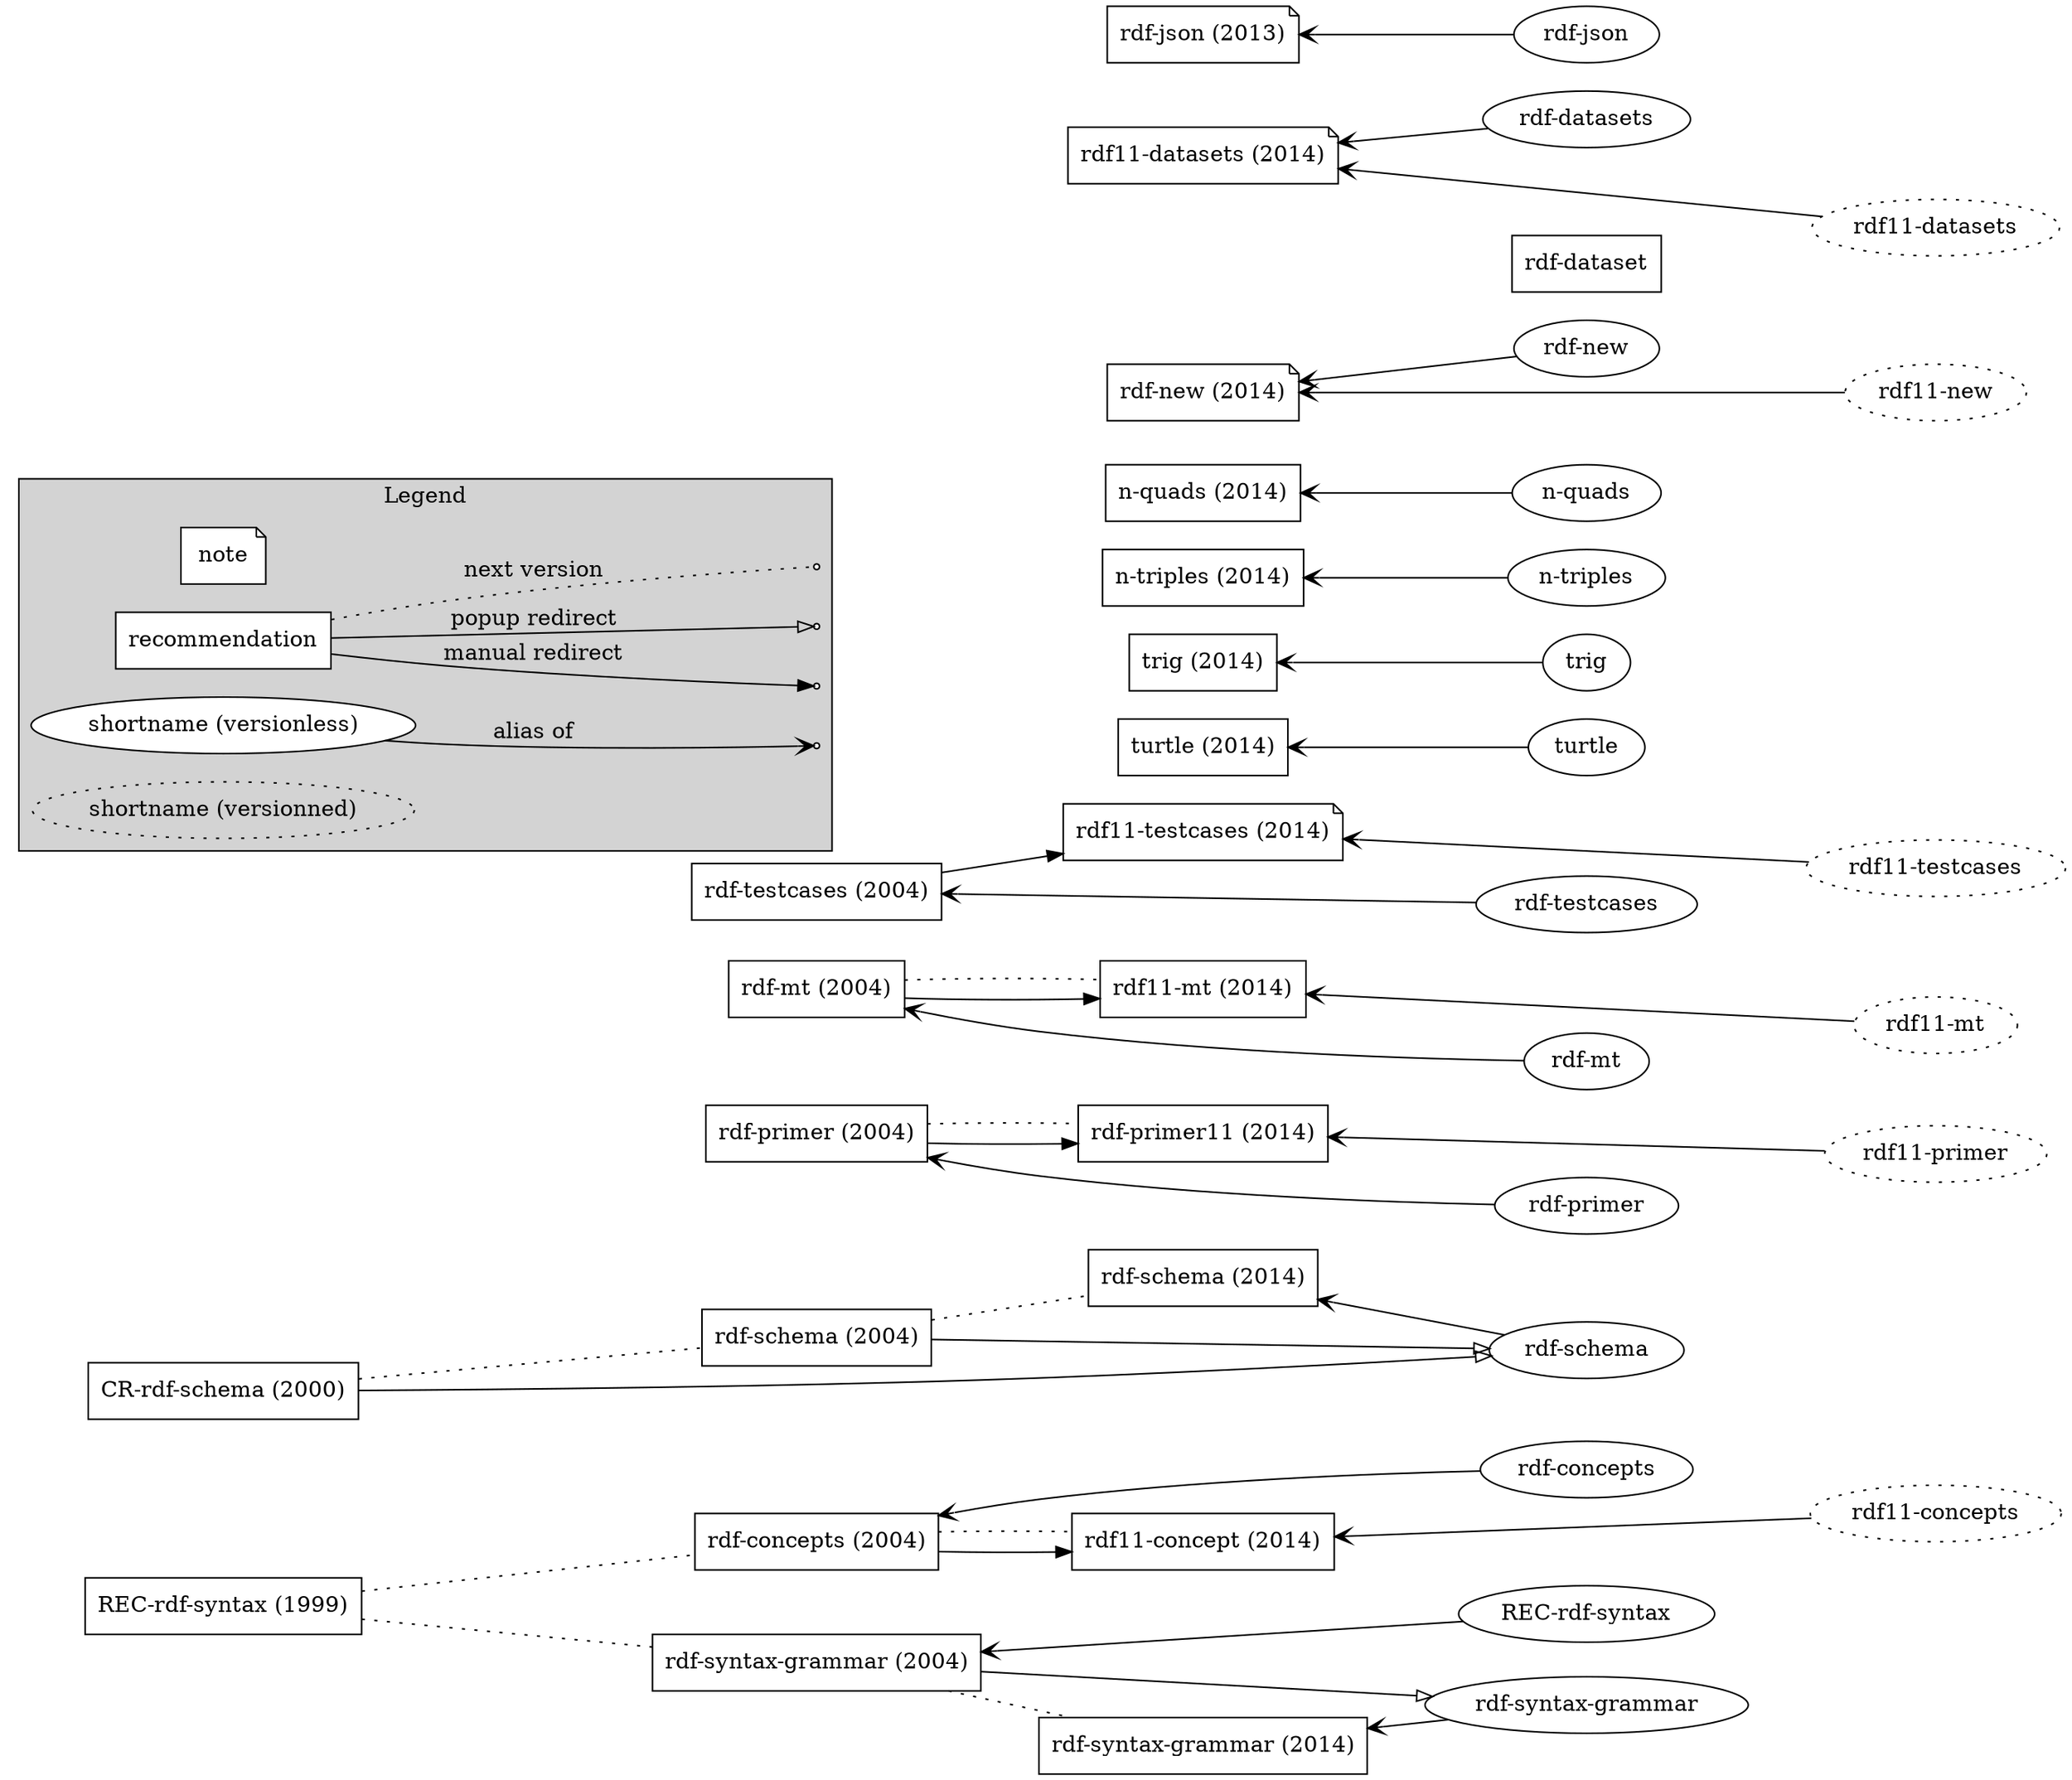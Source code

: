 digraph {
    rankdir=LR

    #   #  ####  ###   ####  ####
    ##  #  #  #  #  #  #     #
    # # #  #  #  #  #  ###   ####
    #  ##  #  #  #  #  #        #
    #   #  ####  ###   ####  ####

    node [ fillcolor=white style=filled ]
    node [ shape=rectangle ]

    subgraph v0 {
        "rdf-99" [ label="REC-rdf-syntax (1999)" href="https://www.w3.org/TR/1999/REC-rdf-syntax-19990222/"]
        "rdfs-00" [ label="CR-rdf-schema (2000)" href="https://www.w3.org/TR/2000/CR-rdf-schema-20000327/"]
    }

    subgraph v1 {
        rank=same
        "rdf-primer-04" [ label="rdf-primer (2004)" href="https://www.w3.org/TR/2004/REC-rdf-primer-20040210/"]
        "rdf-concepts-04" [ label="rdf-concepts (2004)" href="https://www.w3.org/TR/2004/REC-rdf-concepts-20040210/"]
        "rdf-schema-04" [ label="rdf-schema (2004)" href="https://www.w3.org/TR/2004/REC-rdf-schema-20040210/" ]
        "rdf-mt-04" [ label="rdf-mt (2004)" href="https://www.w3.org/TR/2004/REC-rdf-mt-20040210/" ]
        "rdf-syntax-grammar-04" [ label="rdf-syntax-grammar (2004)" href="https://www.w3.org/TR/2004/REC-rdf-syntax-grammar-20040210/"  ]
        "rdf-testcases-04" [ label="rdf-testcases (2004)" href="https://www.w3.org/TR/2004/REC-rdf-testcases-20040210/" ]
    }

    subgraph v11 {
        rank=same
        "rdf-primer-14" [ label="rdf-primer11 (2014)" href="https://www.w3.org/TR/2014/NOTE-rdf11-primer-20140624/" ]
        "rdf-concepts-14" [ label="rdf11-concept (2014)" href="https://www.w3.org/TR/2014/REC-rdf11-concepts-20140225/" ]
        "rdf-schema-14" [ label="rdf-schema (2014)" href="https://www.w3.org/TR/2014/REC-rdf-schema-20140225/" ]
        "rdf-mt-14" [ label="rdf11-mt (2014)" href="https://www.w3.org/TR/2014/REC-rdf11-mt-20140225/" ]
        "rdf-syntax-grammar-14" [ label="rdf-syntax-grammar (2014)" href="https://www.w3.org/TR/2014/REC-rdf-syntax-grammar-20140225/" ]
        "turtle-14" [ label="turtle (2014)" href="https://www.w3.org/TR/2014/REC-turtle-20140225/" ]
        "trig-14" [ label="trig (2014)" href="https://www.w3.org/TR/2014/REC-trig-20140225/" ]
        "n-triples-14" [ label="n-triples (2014)" href="https://www.w3.org/TR/2014/REC-n-triples-20140225/" ]
        "n-quads-14" [ label="n-quads (2014)" href="https://www.w3.org/TR/2014/REC-n-quads-20140225/" ]

        node [ shape=note ]
        "rdf-testcases-14" [ label="rdf11-testcases (2014)" href="https://www.w3.org/TR/2014/NOTE-rdf11-testcases-20140225/" ]
        "rdf-new-14" [ label="rdf-new (2014)" href="https://www.w3.org/TR/2014/NOTE-rdf11-new-20140225/" ]
        "rdf-datasets-14" [ label="rdf11-datasets (2014)" href="https://www.w3.org/TR/2014/NOTE-rdf11-datasets-20140225/" ]
        "rdf-json-14" [ label="rdf-json (2013)" href="https://www.w3.org/TR/2013/NOTE-rdf-json-20131107/" ]
    }

    subgraph sn {
        rank=same
        # tips (unversionned short names)
        node [ shape=ellipse ]
        "REC-rdf-syntax" [ href="https://www.w3.org/TR/REC-rdf-syntax/" ]
        "rdf-primer" [ href="https://www.w3.org/TR/rdf-primer/" ]
        "rdf-concepts" [ href="https://www.w3.org/TR/rdf-concepts/" ]
        "rdf-schema" [ href="https://www.w3.org/TR/rdf-schema/" ]
        "rdf-mt" [ href="https://www.w3.org/TR/rdf-mt/" ]
        "rdf-syntax-grammar" [ href="https://www.w3.org/TR/rdf-syntax-grammar/" ]
        "rdf-testcases" [ href="https://www.w3.org/TR/rdf-testcases/" ]
        "rdf-new" [ href="https://www.w3.org/TR/rdf-new/" ]
        "rdf-datasets" [ href="https://www.w3.org/TR/rdf-datasets/" ]
        "rdf-json" [ href="https://www.w3.org/TR/rdf-json/" ]
        "turtle" [ href="https://www.w3.org/TR/turtle/" ]
        "trig" [ href="https://www.w3.org/TR/trig/" ]
        "n-triples" [ href="https://www.w3.org/TR/n-triples/" ]
        "n-quads" [ href="https://www.w3.org/TR/n-quads/" ]
    }

    subgraph snvxxx {
        # versionned short names
        rank=same
        node [ shape=ellipse style=dotted ]
        "rdf11-primer" [ href="https://www.w3.org/TR/rdf11-primer/" ]
        "rdf11-concepts" [ href="https://www.w3.org/TR/rdf11-concepts/" ]
        "rdf11-mt" [ href="https://www.w3.org/TR/rdf11-mt/" ]
        "rdf11-testcases" [ href="https://www.w3.org/TR/rdf11-testcases/" ]
        "rdf11-new" [ href="https://www.w3.org/TR/rdf11-new/" ]
        "rdf11-datasets" [ href="https://www.w3.org/TR/rdf11-datasets/" ]

    }

    subgraph legend {
        label="Legend"
        cluster=true
        bgcolor=lightgray

            node [ shape=point]
            dummy1
            dummy2
            dummy3
            dummy4

            note [ shape=note ]
            recommendation [ shape=rectangle]
            "shortname (versionless)" [ shape=ellipse]
            "shortname (versionned)" [ shape=ellipse style=dotted ]

    }

    ####  ###    ##  ####  ####
    #     #  #  #    #     #
    ###   #  #  # ## ###   ####
    #     #  #  #  # #        #
    ####  ###    ##  ####  ####


    # manual redirect
    edge [ style=solid arrowhead=normal ]
    recommendation -> dummy1 [label="manual redirect" ]
    "rdf-primer-04" -> "rdf-primer-14"
    "rdf-concepts-04" -> "rdf-concepts-14"
    "rdf-mt-04" -> "rdf-mt-14"
    "rdf-testcases-04" -> "rdf-testcases-14"

    # popup redirect
    edge [ style=solid arrowhead=empty ]
    recommendation -> dummy2 [label="popup redirect" ]
    "rdfs-00" -> "rdf-schema"
    "rdf-schema-04" -> "rdf-schema"
    "rdf-syntax-grammar-04" -> "rdf-syntax-grammar"

    # next version
    edge [ style=dotted arrowhead=none ]
    recommendation -> dummy3 [label="next version" ]
    "rdf-99" -> "rdf-concepts-04" -> "rdf-concepts-14"
    "rdf-99" -> "rdf-syntax-grammar-04" -> "rdf-syntax-grammar-14"
    "rdfs-00" -> "rdf-schema-04" -> "rdf-schema-14"
    "rdf-primer-04" -> "rdf-primer-14"
    "rdf-mt-04" -> "rdf-mt-14"

    # short names
    edge [ style=solid arrowhead=open ]
    "shortname (versionless)" -> dummy4 [ label="alias of" ]
    edge [ style=solid arrowtail=open dir=back ]
    "rdf-syntax-grammar-04" -> "REC-rdf-syntax"
    "rdf-syntax-grammar-14" -> "rdf-syntax-grammar"
    "rdf-primer-04" -> "rdf-primer"
    "rdf-concepts-04" -> "rdf-concepts"
    "rdf-schema-14" -> "rdf-schema"
    "rdf-mt-04" -> "rdf-mt"
    "rdf-testcases-04" -> "rdf-testcases"
    "rdf-new-14" -> "rdf-new"
    "rdf-datasets-14" -> "rdf-datasets"
    "rdf-json-14" -> "rdf-json"

    "rdf-primer-14" -> "rdf11-primer"
    "rdf-concepts-14" -> "rdf11-concepts"
    "rdf-mt-14" -> "rdf11-mt"
    "rdf-testcases-14" -> "rdf11-testcases"
    "rdf-new-14" -> "rdf11-new"
    "rdf-datasets-14" -> "rdf11-datasets"

    "turtle-14" -> "turtle"
    "trig-14" -> "trig"
    "n-triples-14" -> "n-triples"
    "n-quads-14" -> "n-quads"

    # force versionned short-names to be right of the ersionless counterpart
    edge [ style=invisible arrowhead=none dir=forward ]
    "rdf-primer" -> "rdf11-primer"
    "rdf-concepts" -> "rdf11-concepts"
    "rdf-mt" -> "rdf11-mt"
    "rdf-testcases" -> "rdf11-testcases"
    "rdf-new" -> "rdf11-new"
    "rdf-dataset" -> "rdf11-datasets"
    
}